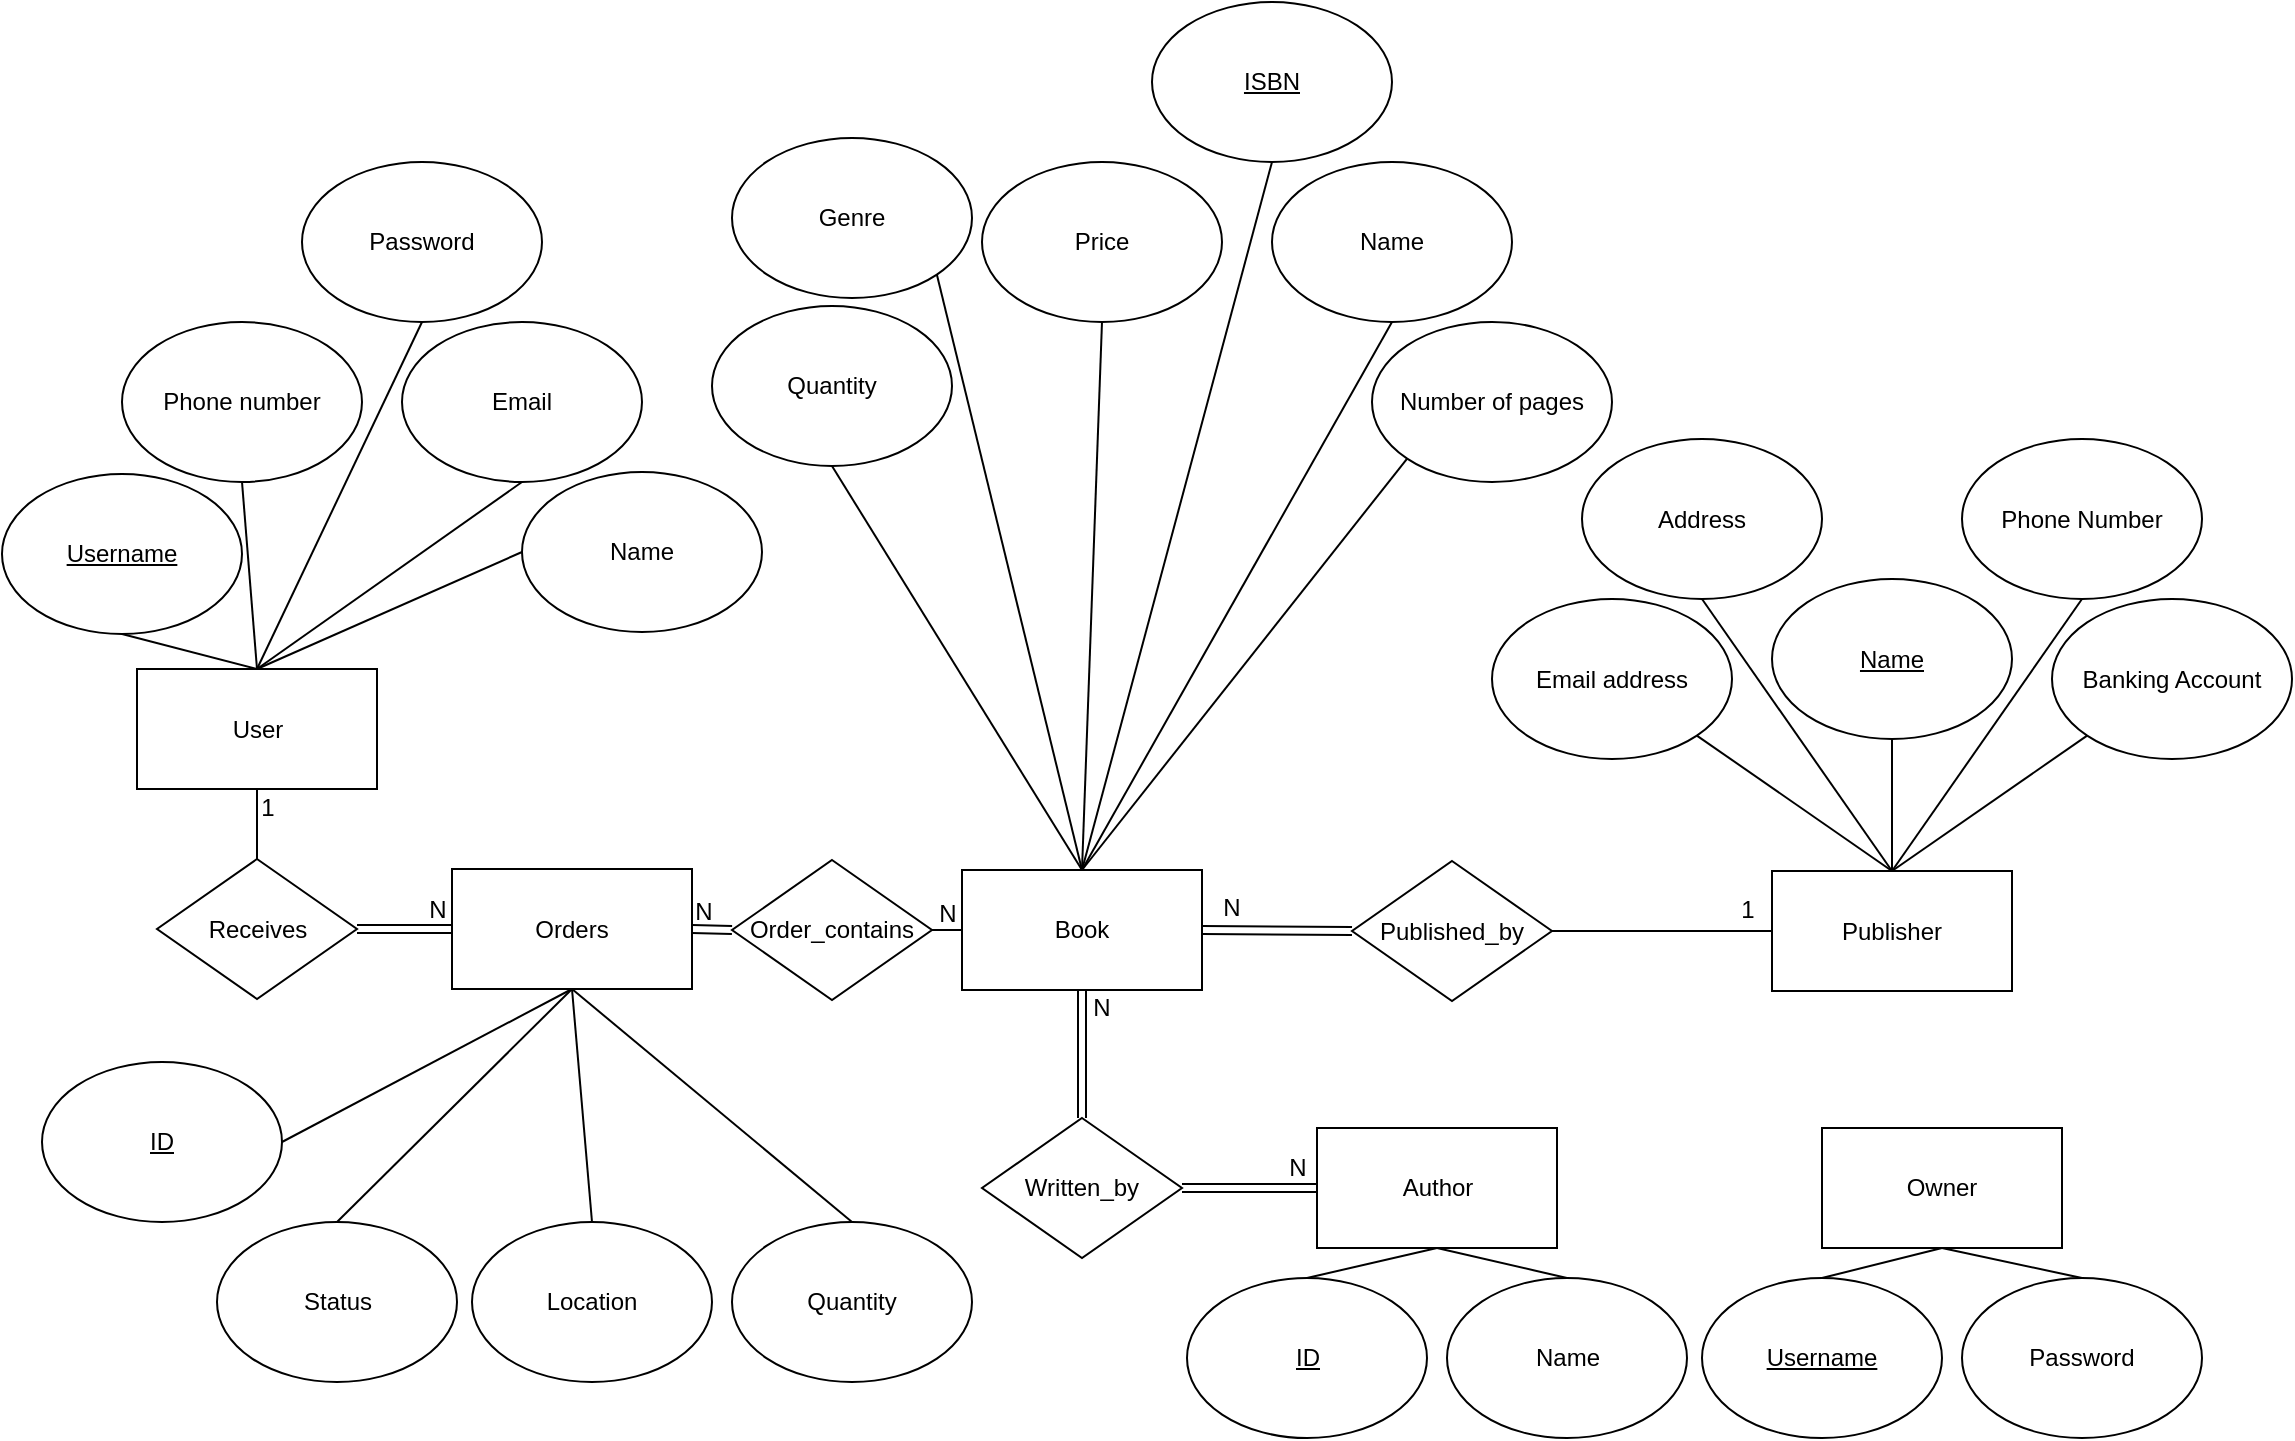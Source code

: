 <mxfile version="16.0.0" type="github">
  <diagram id="R2lEEEUBdFMjLlhIrx00" name="Page-1">
    <mxGraphModel dx="2109" dy="1556" grid="1" gridSize="10" guides="1" tooltips="1" connect="1" arrows="1" fold="1" page="1" pageScale="1" pageWidth="850" pageHeight="1100" math="0" shadow="0" extFonts="Permanent Marker^https://fonts.googleapis.com/css?family=Permanent+Marker">
      <root>
        <mxCell id="0" />
        <mxCell id="1" parent="0" />
        <mxCell id="1Zi6ryn8sn-CF4CWFkzp-1" value="Written_by" style="rhombus;whiteSpace=wrap;html=1;" parent="1" vertex="1">
          <mxGeometry x="220" y="330" width="100" height="70" as="geometry" />
        </mxCell>
        <mxCell id="1Zi6ryn8sn-CF4CWFkzp-2" value="Book" style="rounded=0;whiteSpace=wrap;html=1;" parent="1" vertex="1">
          <mxGeometry x="210" y="206" width="120" height="60" as="geometry" />
        </mxCell>
        <mxCell id="1Zi6ryn8sn-CF4CWFkzp-3" value="&lt;u&gt;ISBN&lt;/u&gt;" style="ellipse;whiteSpace=wrap;html=1;" parent="1" vertex="1">
          <mxGeometry x="305" y="-228" width="120" height="80" as="geometry" />
        </mxCell>
        <mxCell id="1Zi6ryn8sn-CF4CWFkzp-4" value="" style="endArrow=none;html=1;rounded=0;exitX=0.5;exitY=0;exitDx=0;exitDy=0;entryX=0.5;entryY=1;entryDx=0;entryDy=0;" parent="1" source="1Zi6ryn8sn-CF4CWFkzp-2" target="1Zi6ryn8sn-CF4CWFkzp-3" edge="1">
          <mxGeometry width="50" height="50" relative="1" as="geometry">
            <mxPoint x="380" y="196" as="sourcePoint" />
            <mxPoint x="430" y="146" as="targetPoint" />
          </mxGeometry>
        </mxCell>
        <mxCell id="1Zi6ryn8sn-CF4CWFkzp-5" value="" style="endArrow=none;html=1;rounded=0;exitX=0.5;exitY=0;exitDx=0;exitDy=0;entryX=0.5;entryY=1;entryDx=0;entryDy=0;strokeColor=default;shape=link;" parent="1" source="1Zi6ryn8sn-CF4CWFkzp-1" target="1Zi6ryn8sn-CF4CWFkzp-2" edge="1">
          <mxGeometry width="50" height="50" relative="1" as="geometry">
            <mxPoint x="260" y="346" as="sourcePoint" />
            <mxPoint x="260" y="266.0" as="targetPoint" />
          </mxGeometry>
        </mxCell>
        <mxCell id="1Zi6ryn8sn-CF4CWFkzp-6" value="" style="endArrow=none;html=1;rounded=0;exitX=0;exitY=0.5;exitDx=0;exitDy=0;shape=link;entryX=1;entryY=0.5;entryDx=0;entryDy=0;" parent="1" source="1Zi6ryn8sn-CF4CWFkzp-7" target="1Zi6ryn8sn-CF4CWFkzp-1" edge="1">
          <mxGeometry width="50" height="50" relative="1" as="geometry">
            <mxPoint x="285" y="430" as="sourcePoint" />
            <mxPoint x="350" y="430" as="targetPoint" />
          </mxGeometry>
        </mxCell>
        <mxCell id="1Zi6ryn8sn-CF4CWFkzp-7" value="Author" style="rounded=0;whiteSpace=wrap;html=1;" parent="1" vertex="1">
          <mxGeometry x="387.5" y="335" width="120" height="60" as="geometry" />
        </mxCell>
        <mxCell id="1Zi6ryn8sn-CF4CWFkzp-8" value="Name" style="ellipse;whiteSpace=wrap;html=1;" parent="1" vertex="1">
          <mxGeometry x="365" y="-148" width="120" height="80" as="geometry" />
        </mxCell>
        <mxCell id="1Zi6ryn8sn-CF4CWFkzp-9" value="" style="endArrow=none;html=1;rounded=0;exitX=0.5;exitY=0;exitDx=0;exitDy=0;entryX=0.5;entryY=1;entryDx=0;entryDy=0;" parent="1" source="1Zi6ryn8sn-CF4CWFkzp-2" target="1Zi6ryn8sn-CF4CWFkzp-8" edge="1">
          <mxGeometry width="50" height="50" relative="1" as="geometry">
            <mxPoint x="460" y="206" as="sourcePoint" />
            <mxPoint x="560" y="146" as="targetPoint" />
          </mxGeometry>
        </mxCell>
        <mxCell id="1Zi6ryn8sn-CF4CWFkzp-10" value="Price" style="ellipse;whiteSpace=wrap;html=1;" parent="1" vertex="1">
          <mxGeometry x="220" y="-148" width="120" height="80" as="geometry" />
        </mxCell>
        <mxCell id="1Zi6ryn8sn-CF4CWFkzp-11" value="" style="endArrow=none;html=1;rounded=0;exitX=0.5;exitY=0;exitDx=0;exitDy=0;entryX=0.5;entryY=1;entryDx=0;entryDy=0;" parent="1" source="1Zi6ryn8sn-CF4CWFkzp-2" target="1Zi6ryn8sn-CF4CWFkzp-10" edge="1">
          <mxGeometry width="50" height="50" relative="1" as="geometry">
            <mxPoint x="200" y="206" as="sourcePoint" />
            <mxPoint x="300" y="146" as="targetPoint" />
          </mxGeometry>
        </mxCell>
        <mxCell id="1Zi6ryn8sn-CF4CWFkzp-12" value="Genre" style="ellipse;whiteSpace=wrap;html=1;" parent="1" vertex="1">
          <mxGeometry x="95" y="-160" width="120" height="80" as="geometry" />
        </mxCell>
        <mxCell id="1Zi6ryn8sn-CF4CWFkzp-13" value="" style="endArrow=none;html=1;rounded=0;exitX=0.5;exitY=0;exitDx=0;exitDy=0;entryX=1;entryY=1;entryDx=0;entryDy=0;" parent="1" source="1Zi6ryn8sn-CF4CWFkzp-2" target="1Zi6ryn8sn-CF4CWFkzp-12" edge="1">
          <mxGeometry width="50" height="50" relative="1" as="geometry">
            <mxPoint x="250" y="276" as="sourcePoint" />
            <mxPoint x="220" y="216" as="targetPoint" />
          </mxGeometry>
        </mxCell>
        <mxCell id="1Zi6ryn8sn-CF4CWFkzp-14" value="Number of pages" style="ellipse;whiteSpace=wrap;html=1;" parent="1" vertex="1">
          <mxGeometry x="415" y="-68" width="120" height="80" as="geometry" />
        </mxCell>
        <mxCell id="1Zi6ryn8sn-CF4CWFkzp-15" value="" style="endArrow=none;html=1;rounded=0;exitX=0.5;exitY=0;exitDx=0;exitDy=0;entryX=0;entryY=1;entryDx=0;entryDy=0;" parent="1" source="1Zi6ryn8sn-CF4CWFkzp-2" target="1Zi6ryn8sn-CF4CWFkzp-14" edge="1">
          <mxGeometry width="50" height="50" relative="1" as="geometry">
            <mxPoint x="615" y="266" as="sourcePoint" />
            <mxPoint x="585" y="206" as="targetPoint" />
            <Array as="points" />
          </mxGeometry>
        </mxCell>
        <mxCell id="1Zi6ryn8sn-CF4CWFkzp-16" value="Published_by" style="rhombus;whiteSpace=wrap;html=1;" parent="1" vertex="1">
          <mxGeometry x="405" y="201.5" width="100" height="70" as="geometry" />
        </mxCell>
        <mxCell id="1Zi6ryn8sn-CF4CWFkzp-17" value="" style="endArrow=none;html=1;rounded=0;entryX=1;entryY=0.5;entryDx=0;entryDy=0;exitX=0;exitY=0.5;exitDx=0;exitDy=0;" parent="1" source="1Zi6ryn8sn-CF4CWFkzp-18" target="1Zi6ryn8sn-CF4CWFkzp-16" edge="1">
          <mxGeometry width="50" height="50" relative="1" as="geometry">
            <mxPoint x="427" y="340.5" as="sourcePoint" />
            <mxPoint x="426.76" y="290.5" as="targetPoint" />
          </mxGeometry>
        </mxCell>
        <mxCell id="1Zi6ryn8sn-CF4CWFkzp-18" value="Publisher" style="rounded=0;whiteSpace=wrap;html=1;" parent="1" vertex="1">
          <mxGeometry x="615" y="206.5" width="120" height="60" as="geometry" />
        </mxCell>
        <mxCell id="1Zi6ryn8sn-CF4CWFkzp-19" value="" style="endArrow=none;html=1;rounded=0;entryX=1;entryY=0.5;entryDx=0;entryDy=0;exitX=0;exitY=0.5;exitDx=0;exitDy=0;shape=link;" parent="1" source="1Zi6ryn8sn-CF4CWFkzp-16" target="1Zi6ryn8sn-CF4CWFkzp-2" edge="1">
          <mxGeometry width="50" height="50" relative="1" as="geometry">
            <mxPoint x="482" y="260" as="sourcePoint" />
            <mxPoint x="414" y="260" as="targetPoint" />
          </mxGeometry>
        </mxCell>
        <mxCell id="1Zi6ryn8sn-CF4CWFkzp-20" value="&lt;u&gt;Name&lt;/u&gt;" style="ellipse;whiteSpace=wrap;html=1;" parent="1" vertex="1">
          <mxGeometry x="615" y="60.5" width="120" height="80" as="geometry" />
        </mxCell>
        <mxCell id="1Zi6ryn8sn-CF4CWFkzp-21" value="" style="endArrow=none;html=1;rounded=0;entryX=0.5;entryY=1;entryDx=0;entryDy=0;exitX=0.5;exitY=0;exitDx=0;exitDy=0;" parent="1" source="1Zi6ryn8sn-CF4CWFkzp-18" target="1Zi6ryn8sn-CF4CWFkzp-20" edge="1">
          <mxGeometry width="50" height="50" relative="1" as="geometry">
            <mxPoint x="585" y="180.5" as="sourcePoint" />
            <mxPoint x="735" y="127.34" as="targetPoint" />
          </mxGeometry>
        </mxCell>
        <mxCell id="1Zi6ryn8sn-CF4CWFkzp-22" value="Address" style="ellipse;whiteSpace=wrap;html=1;" parent="1" vertex="1">
          <mxGeometry x="520" y="-9.5" width="120" height="80" as="geometry" />
        </mxCell>
        <mxCell id="1Zi6ryn8sn-CF4CWFkzp-23" value="" style="endArrow=none;html=1;rounded=0;exitX=0.5;exitY=0;exitDx=0;exitDy=0;entryX=0.5;entryY=1;entryDx=0;entryDy=0;" parent="1" source="1Zi6ryn8sn-CF4CWFkzp-18" target="1Zi6ryn8sn-CF4CWFkzp-22" edge="1">
          <mxGeometry width="50" height="50" relative="1" as="geometry">
            <mxPoint x="685.0" y="176.5" as="sourcePoint" />
            <mxPoint x="865" y="127.34" as="targetPoint" />
          </mxGeometry>
        </mxCell>
        <mxCell id="1Zi6ryn8sn-CF4CWFkzp-24" value="Phone Number" style="ellipse;whiteSpace=wrap;html=1;" parent="1" vertex="1">
          <mxGeometry x="710" y="-9.5" width="120" height="80" as="geometry" />
        </mxCell>
        <mxCell id="1Zi6ryn8sn-CF4CWFkzp-25" value="" style="endArrow=none;html=1;rounded=0;entryX=0.5;entryY=1;entryDx=0;entryDy=0;exitX=0.5;exitY=0;exitDx=0;exitDy=0;" parent="1" source="1Zi6ryn8sn-CF4CWFkzp-18" target="1Zi6ryn8sn-CF4CWFkzp-24" edge="1">
          <mxGeometry width="50" height="50" relative="1" as="geometry">
            <mxPoint x="645" y="150.5" as="sourcePoint" />
            <mxPoint x="905" y="187.34" as="targetPoint" />
          </mxGeometry>
        </mxCell>
        <mxCell id="1Zi6ryn8sn-CF4CWFkzp-26" value="Email address" style="ellipse;whiteSpace=wrap;html=1;" parent="1" vertex="1">
          <mxGeometry x="475" y="70.5" width="120" height="80" as="geometry" />
        </mxCell>
        <mxCell id="1Zi6ryn8sn-CF4CWFkzp-27" value="" style="endArrow=none;html=1;rounded=0;exitX=0.5;exitY=0;exitDx=0;exitDy=0;entryX=1;entryY=1;entryDx=0;entryDy=0;" parent="1" source="1Zi6ryn8sn-CF4CWFkzp-18" target="1Zi6ryn8sn-CF4CWFkzp-26" edge="1">
          <mxGeometry width="50" height="50" relative="1" as="geometry">
            <mxPoint x="685.0" y="176.5" as="sourcePoint" />
            <mxPoint x="935" y="246.92" as="targetPoint" />
          </mxGeometry>
        </mxCell>
        <mxCell id="1Zi6ryn8sn-CF4CWFkzp-28" value="Banking Account" style="ellipse;whiteSpace=wrap;html=1;" parent="1" vertex="1">
          <mxGeometry x="755" y="70.5" width="120" height="80" as="geometry" />
        </mxCell>
        <mxCell id="1Zi6ryn8sn-CF4CWFkzp-29" value="" style="endArrow=none;html=1;rounded=0;exitX=0.5;exitY=0;exitDx=0;exitDy=0;entryX=0;entryY=1;entryDx=0;entryDy=0;" parent="1" source="1Zi6ryn8sn-CF4CWFkzp-18" target="1Zi6ryn8sn-CF4CWFkzp-28" edge="1">
          <mxGeometry width="50" height="50" relative="1" as="geometry">
            <mxPoint x="835.0" y="169.66" as="sourcePoint" />
            <mxPoint x="955" y="120.5" as="targetPoint" />
          </mxGeometry>
        </mxCell>
        <mxCell id="1Zi6ryn8sn-CF4CWFkzp-30" value="N" style="text;html=1;strokeColor=none;fillColor=none;align=center;verticalAlign=middle;whiteSpace=wrap;rounded=0;" parent="1" vertex="1">
          <mxGeometry x="315" y="210" width="60" height="30" as="geometry" />
        </mxCell>
        <mxCell id="1Zi6ryn8sn-CF4CWFkzp-31" value="1" style="text;html=1;strokeColor=none;fillColor=none;align=center;verticalAlign=middle;whiteSpace=wrap;rounded=0;" parent="1" vertex="1">
          <mxGeometry x="572.5" y="210.5" width="60" height="30" as="geometry" />
        </mxCell>
        <mxCell id="1Zi6ryn8sn-CF4CWFkzp-32" value="N" style="text;html=1;strokeColor=none;fillColor=none;align=center;verticalAlign=middle;whiteSpace=wrap;rounded=0;" parent="1" vertex="1">
          <mxGeometry x="250" y="260" width="60" height="30" as="geometry" />
        </mxCell>
        <mxCell id="1Zi6ryn8sn-CF4CWFkzp-33" value="N" style="text;html=1;strokeColor=none;fillColor=none;align=center;verticalAlign=middle;whiteSpace=wrap;rounded=0;" parent="1" vertex="1">
          <mxGeometry x="347.5" y="340" width="60" height="30" as="geometry" />
        </mxCell>
        <mxCell id="1Zi6ryn8sn-CF4CWFkzp-35" value="&lt;u&gt;ID&lt;/u&gt;" style="ellipse;whiteSpace=wrap;html=1;" parent="1" vertex="1">
          <mxGeometry x="322.5" y="410" width="120" height="80" as="geometry" />
        </mxCell>
        <mxCell id="1Zi6ryn8sn-CF4CWFkzp-36" value="" style="endArrow=none;html=1;rounded=0;entryX=0.5;entryY=0;entryDx=0;entryDy=0;exitX=0.5;exitY=1;exitDx=0;exitDy=0;" parent="1" source="1Zi6ryn8sn-CF4CWFkzp-7" target="1Zi6ryn8sn-CF4CWFkzp-35" edge="1">
          <mxGeometry width="50" height="50" relative="1" as="geometry">
            <mxPoint x="757.5" y="570" as="sourcePoint" />
            <mxPoint x="977.5" y="626" as="targetPoint" />
          </mxGeometry>
        </mxCell>
        <mxCell id="1Zi6ryn8sn-CF4CWFkzp-37" value="Name" style="ellipse;whiteSpace=wrap;html=1;" parent="1" vertex="1">
          <mxGeometry x="452.5" y="410" width="120" height="80" as="geometry" />
        </mxCell>
        <mxCell id="1Zi6ryn8sn-CF4CWFkzp-38" value="" style="endArrow=none;html=1;rounded=0;entryX=0.5;entryY=0;entryDx=0;entryDy=0;exitX=0.5;exitY=1;exitDx=0;exitDy=0;" parent="1" source="1Zi6ryn8sn-CF4CWFkzp-7" target="1Zi6ryn8sn-CF4CWFkzp-37" edge="1">
          <mxGeometry width="50" height="50" relative="1" as="geometry">
            <mxPoint x="977.5" y="390" as="sourcePoint" />
            <mxPoint x="1107.5" y="626" as="targetPoint" />
          </mxGeometry>
        </mxCell>
        <mxCell id="IRVTpXnCai315gzagy_6-1" value="Quantity" style="ellipse;whiteSpace=wrap;html=1;" parent="1" vertex="1">
          <mxGeometry x="85" y="-76" width="120" height="80" as="geometry" />
        </mxCell>
        <mxCell id="IRVTpXnCai315gzagy_6-2" value="" style="endArrow=none;html=1;rounded=0;exitX=0.5;exitY=0;exitDx=0;exitDy=0;entryX=0.5;entryY=1;entryDx=0;entryDy=0;" parent="1" source="1Zi6ryn8sn-CF4CWFkzp-2" target="IRVTpXnCai315gzagy_6-1" edge="1">
          <mxGeometry width="50" height="50" relative="1" as="geometry">
            <mxPoint x="250" y="325" as="sourcePoint" />
            <mxPoint x="140" y="335" as="targetPoint" />
          </mxGeometry>
        </mxCell>
        <mxCell id="U0-3-jNjfQs8st8THaFY-1" value="Owner" style="rounded=0;whiteSpace=wrap;html=1;" parent="1" vertex="1">
          <mxGeometry x="640" y="335" width="120" height="60" as="geometry" />
        </mxCell>
        <mxCell id="U0-3-jNjfQs8st8THaFY-4" value="&lt;u&gt;Username&lt;/u&gt;" style="ellipse;whiteSpace=wrap;html=1;" parent="1" vertex="1">
          <mxGeometry x="580" y="410" width="120" height="80" as="geometry" />
        </mxCell>
        <mxCell id="U0-3-jNjfQs8st8THaFY-5" value="" style="endArrow=none;html=1;rounded=0;entryX=0.5;entryY=0;entryDx=0;entryDy=0;exitX=0.5;exitY=1;exitDx=0;exitDy=0;" parent="1" source="U0-3-jNjfQs8st8THaFY-1" target="U0-3-jNjfQs8st8THaFY-4" edge="1">
          <mxGeometry width="50" height="50" relative="1" as="geometry">
            <mxPoint x="560" y="395" as="sourcePoint" />
            <mxPoint x="820" y="631" as="targetPoint" />
          </mxGeometry>
        </mxCell>
        <mxCell id="U0-3-jNjfQs8st8THaFY-21" value="Password" style="ellipse;whiteSpace=wrap;html=1;" parent="1" vertex="1">
          <mxGeometry x="710" y="410" width="120" height="80" as="geometry" />
        </mxCell>
        <mxCell id="U0-3-jNjfQs8st8THaFY-22" value="" style="endArrow=none;html=1;rounded=0;entryX=0.5;entryY=0;entryDx=0;entryDy=0;exitX=0.5;exitY=1;exitDx=0;exitDy=0;" parent="1" target="U0-3-jNjfQs8st8THaFY-21" edge="1">
          <mxGeometry width="50" height="50" relative="1" as="geometry">
            <mxPoint x="700" y="395" as="sourcePoint" />
            <mxPoint x="830" y="801" as="targetPoint" />
          </mxGeometry>
        </mxCell>
        <mxCell id="U0-3-jNjfQs8st8THaFY-10" value="User" style="rounded=0;whiteSpace=wrap;html=1;rotation=0;" parent="1" vertex="1">
          <mxGeometry x="-202.5" y="105.5" width="120" height="60" as="geometry" />
        </mxCell>
        <mxCell id="U0-3-jNjfQs8st8THaFY-11" value="Name" style="ellipse;whiteSpace=wrap;html=1;rotation=0;" parent="1" vertex="1">
          <mxGeometry x="-10" y="7" width="120" height="80" as="geometry" />
        </mxCell>
        <mxCell id="U0-3-jNjfQs8st8THaFY-12" value="" style="endArrow=none;html=1;rounded=0;entryX=0;entryY=0.5;entryDx=0;entryDy=0;exitX=0.5;exitY=0;exitDx=0;exitDy=0;" parent="1" source="U0-3-jNjfQs8st8THaFY-10" target="U0-3-jNjfQs8st8THaFY-11" edge="1">
          <mxGeometry width="50" height="50" relative="1" as="geometry">
            <mxPoint x="-137.5" y="73" as="sourcePoint" />
            <mxPoint x="122.5" y="369" as="targetPoint" />
          </mxGeometry>
        </mxCell>
        <mxCell id="U0-3-jNjfQs8st8THaFY-13" value="&lt;u&gt;Username&lt;/u&gt;" style="ellipse;whiteSpace=wrap;html=1;rotation=0;" parent="1" vertex="1">
          <mxGeometry x="-270" y="8" width="120" height="80" as="geometry" />
        </mxCell>
        <mxCell id="U0-3-jNjfQs8st8THaFY-14" value="" style="endArrow=none;html=1;rounded=0;entryX=0.5;entryY=1;entryDx=0;entryDy=0;exitX=0.5;exitY=0;exitDx=0;exitDy=0;" parent="1" source="U0-3-jNjfQs8st8THaFY-10" target="U0-3-jNjfQs8st8THaFY-13" edge="1">
          <mxGeometry width="50" height="50" relative="1" as="geometry">
            <mxPoint x="-277.5" y="133" as="sourcePoint" />
            <mxPoint x="-212.5" y="43" as="targetPoint" />
          </mxGeometry>
        </mxCell>
        <mxCell id="U0-3-jNjfQs8st8THaFY-15" value="Phone number" style="ellipse;whiteSpace=wrap;html=1;rotation=0;" parent="1" vertex="1">
          <mxGeometry x="-210" y="-68" width="120" height="80" as="geometry" />
        </mxCell>
        <mxCell id="U0-3-jNjfQs8st8THaFY-16" value="" style="endArrow=none;html=1;rounded=0;entryX=0.5;entryY=1;entryDx=0;entryDy=0;exitX=0.5;exitY=0;exitDx=0;exitDy=0;" parent="1" source="U0-3-jNjfQs8st8THaFY-10" target="U0-3-jNjfQs8st8THaFY-15" edge="1">
          <mxGeometry width="50" height="50" relative="1" as="geometry">
            <mxPoint x="-247.5" y="223" as="sourcePoint" />
            <mxPoint x="12.5" y="459" as="targetPoint" />
          </mxGeometry>
        </mxCell>
        <mxCell id="U0-3-jNjfQs8st8THaFY-17" value="Email" style="ellipse;whiteSpace=wrap;html=1;rotation=0;" parent="1" vertex="1">
          <mxGeometry x="-70" y="-68" width="120" height="80" as="geometry" />
        </mxCell>
        <mxCell id="U0-3-jNjfQs8st8THaFY-18" value="" style="endArrow=none;html=1;rounded=0;entryX=0.5;entryY=1;entryDx=0;entryDy=0;exitX=0.5;exitY=0;exitDx=0;exitDy=0;" parent="1" source="U0-3-jNjfQs8st8THaFY-10" target="U0-3-jNjfQs8st8THaFY-17" edge="1">
          <mxGeometry width="50" height="50" relative="1" as="geometry">
            <mxPoint x="-122.5" y="223" as="sourcePoint" />
            <mxPoint x="137.5" y="459" as="targetPoint" />
          </mxGeometry>
        </mxCell>
        <mxCell id="U0-3-jNjfQs8st8THaFY-19" value="Password" style="ellipse;whiteSpace=wrap;html=1;rotation=0;" parent="1" vertex="1">
          <mxGeometry x="-120" y="-148" width="120" height="80" as="geometry" />
        </mxCell>
        <mxCell id="U0-3-jNjfQs8st8THaFY-20" value="" style="endArrow=none;html=1;rounded=0;exitX=0.5;exitY=0;exitDx=0;exitDy=0;entryX=0.5;entryY=1;entryDx=0;entryDy=0;" parent="1" source="U0-3-jNjfQs8st8THaFY-10" target="U0-3-jNjfQs8st8THaFY-19" edge="1">
          <mxGeometry width="50" height="50" relative="1" as="geometry">
            <mxPoint x="-157.5" y="13" as="sourcePoint" />
            <mxPoint x="-237.5" y="-127" as="targetPoint" />
          </mxGeometry>
        </mxCell>
        <mxCell id="U0-3-jNjfQs8st8THaFY-26" value="Orders" style="rounded=0;whiteSpace=wrap;html=1;rotation=0;" parent="1" vertex="1">
          <mxGeometry x="-45" y="205.5" width="120" height="60" as="geometry" />
        </mxCell>
        <mxCell id="U0-3-jNjfQs8st8THaFY-27" value="&lt;u&gt;ID&lt;/u&gt;" style="ellipse;whiteSpace=wrap;html=1;rotation=0;" parent="1" vertex="1">
          <mxGeometry x="-250" y="302" width="120" height="80" as="geometry" />
        </mxCell>
        <mxCell id="U0-3-jNjfQs8st8THaFY-28" value="" style="endArrow=none;html=1;rounded=0;entryX=1;entryY=0.5;entryDx=0;entryDy=0;exitX=0.5;exitY=1;exitDx=0;exitDy=0;" parent="1" source="U0-3-jNjfQs8st8THaFY-26" target="U0-3-jNjfQs8st8THaFY-27" edge="1">
          <mxGeometry width="50" height="50" relative="1" as="geometry">
            <mxPoint x="-5.0" y="338" as="sourcePoint" />
            <mxPoint x="115" y="634" as="targetPoint" />
          </mxGeometry>
        </mxCell>
        <mxCell id="U0-3-jNjfQs8st8THaFY-29" value="Status" style="ellipse;whiteSpace=wrap;html=1;rotation=0;" parent="1" vertex="1">
          <mxGeometry x="-162.5" y="382" width="120" height="80" as="geometry" />
        </mxCell>
        <mxCell id="U0-3-jNjfQs8st8THaFY-30" value="" style="endArrow=none;html=1;rounded=0;entryX=0.5;entryY=0;entryDx=0;entryDy=0;exitX=0.5;exitY=1;exitDx=0;exitDy=0;" parent="1" source="U0-3-jNjfQs8st8THaFY-26" target="U0-3-jNjfQs8st8THaFY-29" edge="1">
          <mxGeometry width="50" height="50" relative="1" as="geometry">
            <mxPoint x="145.0" y="370.5" as="sourcePoint" />
            <mxPoint x="265" y="666.5" as="targetPoint" />
          </mxGeometry>
        </mxCell>
        <mxCell id="U0-3-jNjfQs8st8THaFY-31" value="Location" style="ellipse;whiteSpace=wrap;html=1;rotation=0;" parent="1" vertex="1">
          <mxGeometry x="-35" y="382" width="120" height="80" as="geometry" />
        </mxCell>
        <mxCell id="U0-3-jNjfQs8st8THaFY-33" value="" style="endArrow=none;html=1;rounded=0;entryX=0.5;entryY=0;entryDx=0;entryDy=0;exitX=0.5;exitY=1;exitDx=0;exitDy=0;" parent="1" source="U0-3-jNjfQs8st8THaFY-26" target="U0-3-jNjfQs8st8THaFY-31" edge="1">
          <mxGeometry width="50" height="50" relative="1" as="geometry">
            <mxPoint x="25.0" y="275.5" as="sourcePoint" />
            <mxPoint x="25.0" y="308" as="targetPoint" />
            <Array as="points" />
          </mxGeometry>
        </mxCell>
        <mxCell id="U0-3-jNjfQs8st8THaFY-34" value="Receives" style="rhombus;whiteSpace=wrap;html=1;" parent="1" vertex="1">
          <mxGeometry x="-192.5" y="200.5" width="100" height="70" as="geometry" />
        </mxCell>
        <mxCell id="U0-3-jNjfQs8st8THaFY-35" value="" style="endArrow=none;html=1;rounded=0;exitX=0.5;exitY=0;exitDx=0;exitDy=0;entryX=0.5;entryY=1;entryDx=0;entryDy=0;strokeColor=default;" parent="1" source="U0-3-jNjfQs8st8THaFY-34" target="U0-3-jNjfQs8st8THaFY-10" edge="1">
          <mxGeometry width="50" height="50" relative="1" as="geometry">
            <mxPoint x="-42.5" y="135.5" as="sourcePoint" />
            <mxPoint x="852.5" y="663.5" as="targetPoint" />
          </mxGeometry>
        </mxCell>
        <mxCell id="U0-3-jNjfQs8st8THaFY-36" value="" style="endArrow=none;html=1;rounded=0;exitX=0;exitY=0.5;exitDx=0;exitDy=0;entryX=1;entryY=0.5;entryDx=0;entryDy=0;strokeColor=default;shape=link;" parent="1" source="U0-3-jNjfQs8st8THaFY-26" target="U0-3-jNjfQs8st8THaFY-34" edge="1">
          <mxGeometry width="50" height="50" relative="1" as="geometry">
            <mxPoint x="-37.5" y="212" as="sourcePoint" />
            <mxPoint x="-82.5" y="213" as="targetPoint" />
          </mxGeometry>
        </mxCell>
        <mxCell id="U0-3-jNjfQs8st8THaFY-37" value="N" style="text;html=1;strokeColor=none;fillColor=none;align=center;verticalAlign=middle;whiteSpace=wrap;rounded=0;" parent="1" vertex="1">
          <mxGeometry x="-82.5" y="211" width="60" height="30" as="geometry" />
        </mxCell>
        <mxCell id="U0-3-jNjfQs8st8THaFY-38" value="1" style="text;html=1;strokeColor=none;fillColor=none;align=center;verticalAlign=middle;whiteSpace=wrap;rounded=0;" parent="1" vertex="1">
          <mxGeometry x="-167" y="160" width="60" height="30" as="geometry" />
        </mxCell>
        <mxCell id="U0-3-jNjfQs8st8THaFY-39" value="Order_contains" style="rhombus;whiteSpace=wrap;html=1;" parent="1" vertex="1">
          <mxGeometry x="95" y="201" width="100" height="70" as="geometry" />
        </mxCell>
        <mxCell id="U0-3-jNjfQs8st8THaFY-40" value="" style="endArrow=none;html=1;rounded=0;shape=link;entryX=1;entryY=0.5;entryDx=0;entryDy=0;exitX=0;exitY=0.5;exitDx=0;exitDy=0;" parent="1" source="U0-3-jNjfQs8st8THaFY-39" target="U0-3-jNjfQs8st8THaFY-26" edge="1">
          <mxGeometry width="50" height="50" relative="1" as="geometry">
            <mxPoint x="95" y="190" as="sourcePoint" />
            <mxPoint x="95" y="189" as="targetPoint" />
          </mxGeometry>
        </mxCell>
        <mxCell id="U0-3-jNjfQs8st8THaFY-41" value="" style="endArrow=none;html=1;rounded=0;exitX=0;exitY=0.5;exitDx=0;exitDy=0;entryX=1;entryY=0.5;entryDx=0;entryDy=0;" parent="1" source="1Zi6ryn8sn-CF4CWFkzp-2" target="U0-3-jNjfQs8st8THaFY-39" edge="1">
          <mxGeometry width="50" height="50" relative="1" as="geometry">
            <mxPoint x="200" y="201" as="sourcePoint" />
            <mxPoint x="180" y="201.5" as="targetPoint" />
          </mxGeometry>
        </mxCell>
        <mxCell id="U0-3-jNjfQs8st8THaFY-42" value="N" style="text;html=1;strokeColor=none;fillColor=none;align=center;verticalAlign=middle;whiteSpace=wrap;rounded=0;" parent="1" vertex="1">
          <mxGeometry x="173" y="213" width="60" height="30" as="geometry" />
        </mxCell>
        <mxCell id="U0-3-jNjfQs8st8THaFY-43" value="N" style="text;html=1;strokeColor=none;fillColor=none;align=center;verticalAlign=middle;whiteSpace=wrap;rounded=0;" parent="1" vertex="1">
          <mxGeometry x="51" y="212" width="60" height="30" as="geometry" />
        </mxCell>
        <mxCell id="mM4oApypoJxekEO76uhz-1" value="Quantity" style="ellipse;whiteSpace=wrap;html=1;" vertex="1" parent="1">
          <mxGeometry x="95" y="382" width="120" height="80" as="geometry" />
        </mxCell>
        <mxCell id="mM4oApypoJxekEO76uhz-2" value="" style="endArrow=none;html=1;rounded=0;entryX=0.5;entryY=0;entryDx=0;entryDy=0;exitX=0.5;exitY=1;exitDx=0;exitDy=0;" edge="1" parent="1" source="U0-3-jNjfQs8st8THaFY-26" target="mM4oApypoJxekEO76uhz-1">
          <mxGeometry width="50" height="50" relative="1" as="geometry">
            <mxPoint x="75" y="271.5" as="sourcePoint" />
            <mxPoint x="85" y="388" as="targetPoint" />
            <Array as="points" />
          </mxGeometry>
        </mxCell>
      </root>
    </mxGraphModel>
  </diagram>
</mxfile>
